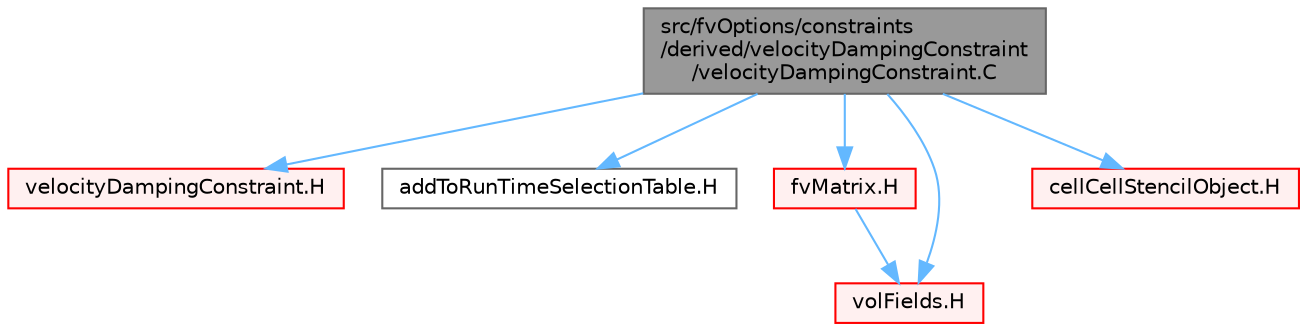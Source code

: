 digraph "src/fvOptions/constraints/derived/velocityDampingConstraint/velocityDampingConstraint.C"
{
 // LATEX_PDF_SIZE
  bgcolor="transparent";
  edge [fontname=Helvetica,fontsize=10,labelfontname=Helvetica,labelfontsize=10];
  node [fontname=Helvetica,fontsize=10,shape=box,height=0.2,width=0.4];
  Node1 [id="Node000001",label="src/fvOptions/constraints\l/derived/velocityDampingConstraint\l/velocityDampingConstraint.C",height=0.2,width=0.4,color="gray40", fillcolor="grey60", style="filled", fontcolor="black",tooltip=" "];
  Node1 -> Node2 [id="edge1_Node000001_Node000002",color="steelblue1",style="solid",tooltip=" "];
  Node2 [id="Node000002",label="velocityDampingConstraint.H",height=0.2,width=0.4,color="red", fillcolor="#FFF0F0", style="filled",URL="$velocityDampingConstraint_8H.html",tooltip=" "];
  Node1 -> Node379 [id="edge2_Node000001_Node000379",color="steelblue1",style="solid",tooltip=" "];
  Node379 [id="Node000379",label="addToRunTimeSelectionTable.H",height=0.2,width=0.4,color="grey40", fillcolor="white", style="filled",URL="$addToRunTimeSelectionTable_8H.html",tooltip="Macros for easy insertion into run-time selection tables."];
  Node1 -> Node380 [id="edge3_Node000001_Node000380",color="steelblue1",style="solid",tooltip=" "];
  Node380 [id="Node000380",label="fvMatrix.H",height=0.2,width=0.4,color="red", fillcolor="#FFF0F0", style="filled",URL="$fvMatrix_8H.html",tooltip=" "];
  Node380 -> Node381 [id="edge4_Node000380_Node000381",color="steelblue1",style="solid",tooltip=" "];
  Node381 [id="Node000381",label="volFields.H",height=0.2,width=0.4,color="red", fillcolor="#FFF0F0", style="filled",URL="$volFields_8H.html",tooltip=" "];
  Node1 -> Node381 [id="edge5_Node000001_Node000381",color="steelblue1",style="solid",tooltip=" "];
  Node1 -> Node431 [id="edge6_Node000001_Node000431",color="steelblue1",style="solid",tooltip=" "];
  Node431 [id="Node000431",label="cellCellStencilObject.H",height=0.2,width=0.4,color="red", fillcolor="#FFF0F0", style="filled",URL="$cellCellStencilObject_8H.html",tooltip=" "];
}
